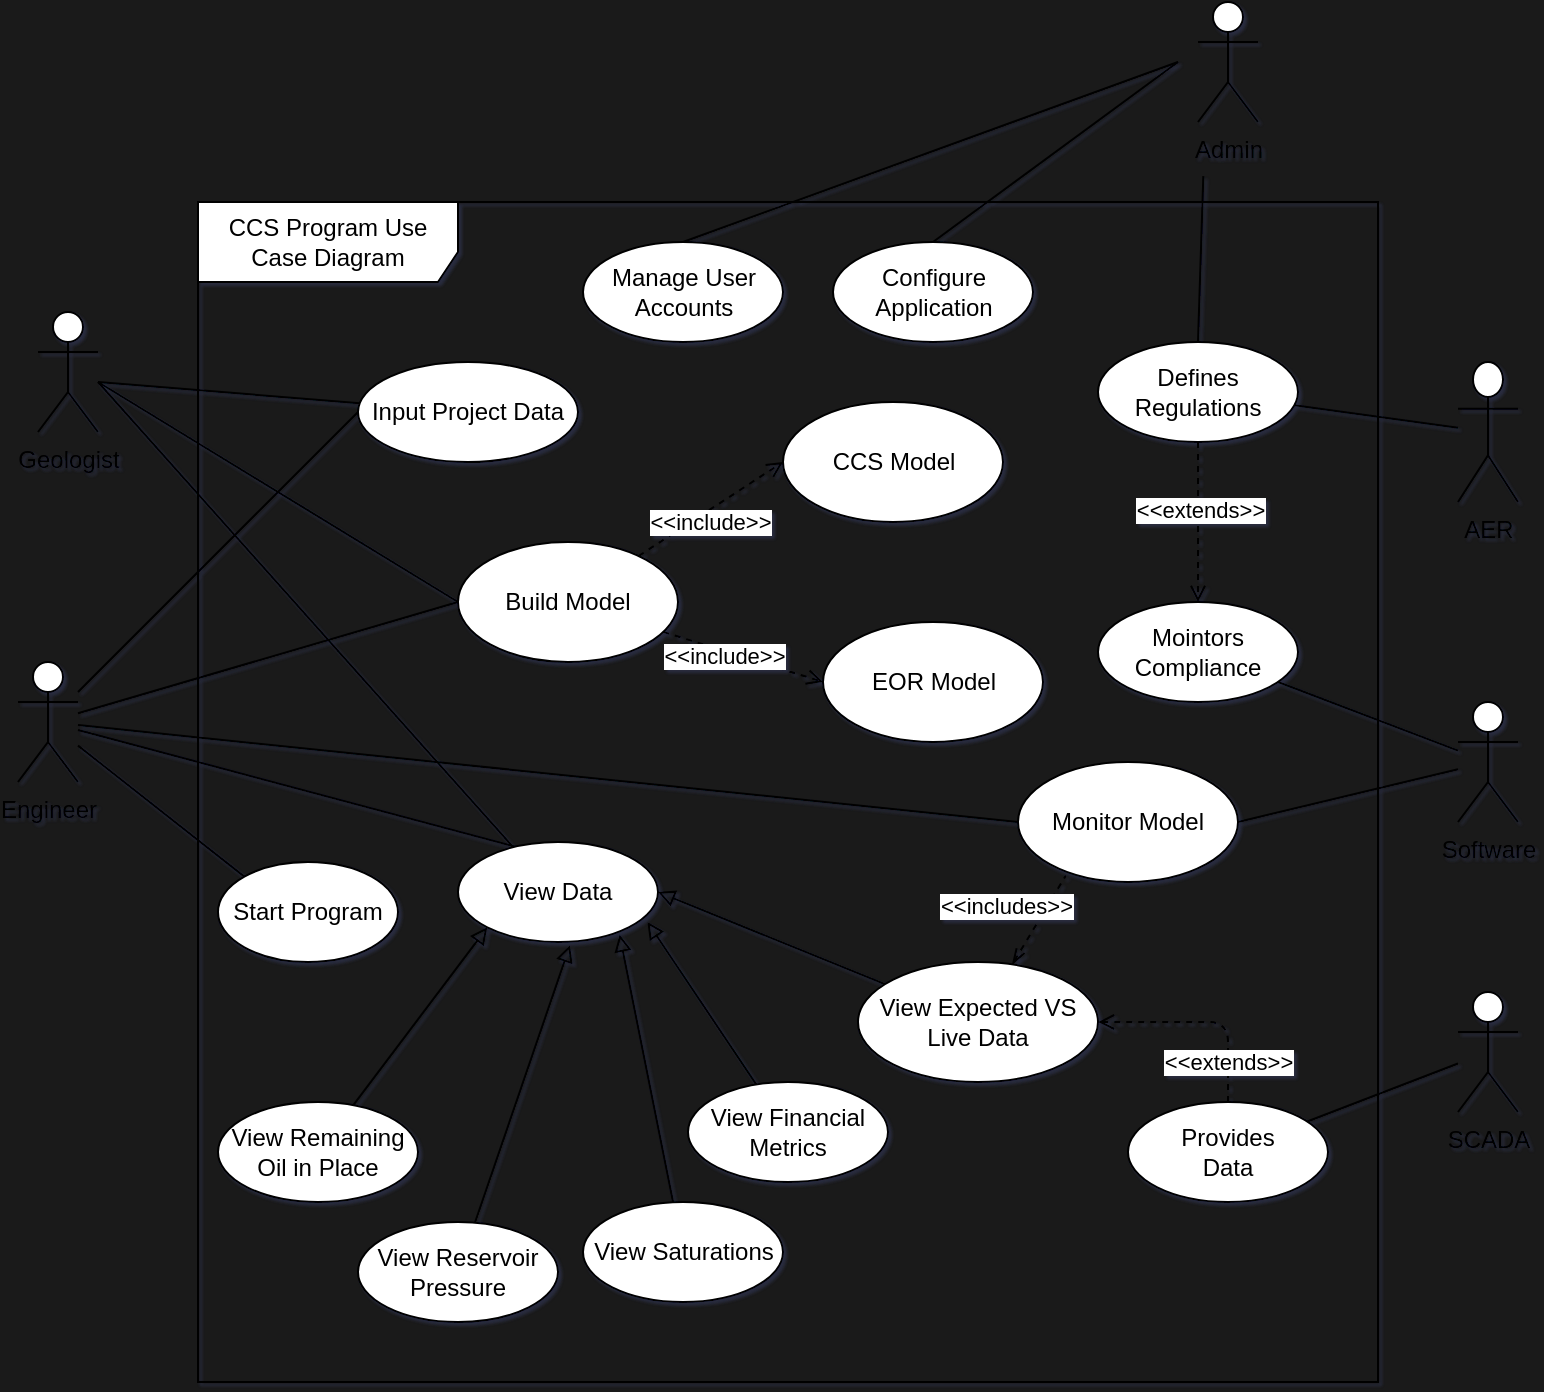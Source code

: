 <mxfile>
    <diagram id="eSHWEWZCARTa4uZcVGaq" name="Page-1">
        <mxGraphModel dx="892" dy="854" grid="1" gridSize="10" guides="1" tooltips="1" connect="1" arrows="1" fold="1" page="1" pageScale="1" pageWidth="850" pageHeight="1100" background="#1A1A1A" math="0" shadow="1">
            <root>
                <mxCell id="0"/>
                <mxCell id="1" parent="0"/>
                <mxCell id="101" value="CCS Program Use Case Diagram" style="shape=umlFrame;whiteSpace=wrap;html=1;width=130;height=40;" vertex="1" parent="1">
                    <mxGeometry x="140" y="120" width="590" height="590" as="geometry"/>
                </mxCell>
                <mxCell id="21" style="edgeStyle=none;html=1;entryX=0;entryY=0.5;entryDx=0;entryDy=0;endArrow=none;endFill=0;" parent="1" source="2" target="7" edge="1">
                    <mxGeometry relative="1" as="geometry">
                        <mxPoint x="-60" y="370" as="sourcePoint"/>
                        <mxPoint x="210" y="230" as="targetPoint"/>
                    </mxGeometry>
                </mxCell>
                <mxCell id="22" style="edgeStyle=none;html=1;entryX=0;entryY=0.5;entryDx=0;entryDy=0;endArrow=none;endFill=0;" parent="1" source="2" target="16" edge="1">
                    <mxGeometry relative="1" as="geometry"/>
                </mxCell>
                <mxCell id="23" style="edgeStyle=none;html=1;entryX=0.293;entryY=0.05;entryDx=0;entryDy=0;entryPerimeter=0;endArrow=none;endFill=0;" parent="1" source="2" target="26" edge="1">
                    <mxGeometry relative="1" as="geometry"/>
                </mxCell>
                <mxCell id="41" style="edgeStyle=none;html=1;entryX=0;entryY=0.5;entryDx=0;entryDy=0;endArrow=none;endFill=0;" parent="1" source="2" target="40" edge="1">
                    <mxGeometry relative="1" as="geometry">
                        <mxPoint x="250" y="410" as="targetPoint"/>
                    </mxGeometry>
                </mxCell>
                <mxCell id="109" style="edgeStyle=none;html=1;entryX=0;entryY=0;entryDx=0;entryDy=0;startArrow=none;startFill=0;endArrow=none;endFill=0;" edge="1" parent="1" source="2" target="108">
                    <mxGeometry relative="1" as="geometry"/>
                </mxCell>
                <mxCell id="2" value="Engineer" style="shape=umlActor;verticalLabelPosition=bottom;verticalAlign=top;html=1;outlineConnect=0;" parent="1" vertex="1">
                    <mxGeometry x="50" y="350" width="30" height="60" as="geometry"/>
                </mxCell>
                <mxCell id="38" style="edgeStyle=none;html=1;entryX=0.5;entryY=0;entryDx=0;entryDy=0;endArrow=none;endFill=0;" parent="1" target="13" edge="1">
                    <mxGeometry relative="1" as="geometry">
                        <mxPoint x="630" y="50" as="sourcePoint"/>
                    </mxGeometry>
                </mxCell>
                <mxCell id="39" style="edgeStyle=none;html=1;entryX=0.5;entryY=0;entryDx=0;entryDy=0;endArrow=none;endFill=0;" parent="1" target="14" edge="1">
                    <mxGeometry relative="1" as="geometry">
                        <mxPoint x="630" y="50" as="sourcePoint"/>
                    </mxGeometry>
                </mxCell>
                <mxCell id="59" style="edgeStyle=none;html=1;entryX=0.5;entryY=0;entryDx=0;entryDy=0;exitX=-0.005;exitY=0.123;exitDx=0;exitDy=0;exitPerimeter=0;endArrow=none;endFill=0;" parent="1" target="15" edge="1">
                    <mxGeometry relative="1" as="geometry">
                        <mxPoint x="642.67" y="107.05" as="sourcePoint"/>
                    </mxGeometry>
                </mxCell>
                <mxCell id="5" value="Admin" style="shape=umlActor;verticalLabelPosition=bottom;verticalAlign=top;html=1;outlineConnect=0;" parent="1" vertex="1">
                    <mxGeometry x="640" y="20" width="30" height="60" as="geometry"/>
                </mxCell>
                <mxCell id="44" style="edgeStyle=none;html=1;entryX=0;entryY=0.5;entryDx=0;entryDy=0;endArrow=none;endFill=0;" parent="1" target="16" edge="1">
                    <mxGeometry relative="1" as="geometry">
                        <mxPoint x="90" y="210" as="sourcePoint"/>
                    </mxGeometry>
                </mxCell>
                <mxCell id="45" style="edgeStyle=none;html=1;endArrow=none;endFill=0;" parent="1" target="7" edge="1">
                    <mxGeometry relative="1" as="geometry">
                        <mxPoint x="90" y="210" as="sourcePoint"/>
                    </mxGeometry>
                </mxCell>
                <mxCell id="46" style="edgeStyle=none;html=1;entryX=0.284;entryY=0.07;entryDx=0;entryDy=0;entryPerimeter=0;endArrow=none;endFill=0;" parent="1" target="26" edge="1">
                    <mxGeometry relative="1" as="geometry">
                        <mxPoint x="90" y="210" as="sourcePoint"/>
                    </mxGeometry>
                </mxCell>
                <mxCell id="6" value="Geologist" style="shape=umlActor;verticalLabelPosition=bottom;verticalAlign=top;html=1;outlineConnect=0;" parent="1" vertex="1">
                    <mxGeometry x="60" y="175" width="30" height="60" as="geometry"/>
                </mxCell>
                <mxCell id="7" value="Input Project Data" style="ellipse;whiteSpace=wrap;html=1;" parent="1" vertex="1">
                    <mxGeometry x="220" y="200" width="110" height="50" as="geometry"/>
                </mxCell>
                <mxCell id="96" style="edgeStyle=none;html=1;entryX=0.947;entryY=0.8;entryDx=0;entryDy=0;endArrow=block;endFill=0;entryPerimeter=0;" edge="1" parent="1" source="8" target="26">
                    <mxGeometry relative="1" as="geometry">
                        <mxPoint x="330" y="540" as="targetPoint"/>
                    </mxGeometry>
                </mxCell>
                <mxCell id="8" value="View Financial Metrics" style="ellipse;whiteSpace=wrap;html=1;" parent="1" vertex="1">
                    <mxGeometry x="385" y="560" width="100" height="50" as="geometry"/>
                </mxCell>
                <mxCell id="13" value="Manage User Accounts" style="ellipse;whiteSpace=wrap;html=1;" parent="1" vertex="1">
                    <mxGeometry x="332.5" y="140" width="100" height="50" as="geometry"/>
                </mxCell>
                <mxCell id="14" value="Configure Application" style="ellipse;whiteSpace=wrap;html=1;" parent="1" vertex="1">
                    <mxGeometry x="457.5" y="140" width="100" height="50" as="geometry"/>
                </mxCell>
                <mxCell id="56" style="edgeStyle=none;html=1;entryX=0.5;entryY=0;entryDx=0;entryDy=0;dashed=1;endArrow=open;endFill=0;" parent="1" source="15" target="53" edge="1">
                    <mxGeometry relative="1" as="geometry">
                        <mxPoint x="620" y="350.0" as="targetPoint"/>
                    </mxGeometry>
                </mxCell>
                <mxCell id="105" value="&amp;lt;&amp;lt;extends&amp;gt;&amp;gt;" style="edgeLabel;html=1;align=center;verticalAlign=middle;resizable=0;points=[];" vertex="1" connectable="0" parent="56">
                    <mxGeometry x="-0.158" y="1" relative="1" as="geometry">
                        <mxPoint as="offset"/>
                    </mxGeometry>
                </mxCell>
                <mxCell id="15" value="Defines Regulations" style="ellipse;whiteSpace=wrap;html=1;" parent="1" vertex="1">
                    <mxGeometry x="590" y="190" width="100" height="50" as="geometry"/>
                </mxCell>
                <mxCell id="19" style="edgeStyle=none;html=1;entryX=0;entryY=0.5;entryDx=0;entryDy=0;dashed=1;endArrow=open;endFill=0;" parent="1" source="16" target="18" edge="1">
                    <mxGeometry relative="1" as="geometry"/>
                </mxCell>
                <mxCell id="104" value="&amp;lt;&amp;lt;include&amp;gt;&amp;gt;" style="edgeLabel;html=1;align=center;verticalAlign=middle;resizable=0;points=[];" vertex="1" connectable="0" parent="19">
                    <mxGeometry x="-0.243" y="-1" relative="1" as="geometry">
                        <mxPoint y="1" as="offset"/>
                    </mxGeometry>
                </mxCell>
                <mxCell id="20" style="edgeStyle=none;html=1;entryX=0;entryY=0.5;entryDx=0;entryDy=0;endArrow=open;endFill=0;dashed=1;" parent="1" source="16" target="17" edge="1">
                    <mxGeometry relative="1" as="geometry"/>
                </mxCell>
                <mxCell id="103" value="&amp;lt;&amp;lt;include&amp;gt;&amp;gt;" style="edgeLabel;html=1;align=center;verticalAlign=middle;resizable=0;points=[];" vertex="1" connectable="0" parent="20">
                    <mxGeometry x="0.322" y="-1" relative="1" as="geometry">
                        <mxPoint x="-13" y="13" as="offset"/>
                    </mxGeometry>
                </mxCell>
                <mxCell id="16" value="Build Model" style="ellipse;whiteSpace=wrap;html=1;" parent="1" vertex="1">
                    <mxGeometry x="270" y="290" width="110" height="60" as="geometry"/>
                </mxCell>
                <mxCell id="17" value="CCS Model" style="ellipse;whiteSpace=wrap;html=1;" parent="1" vertex="1">
                    <mxGeometry x="432.5" y="220" width="110" height="60" as="geometry"/>
                </mxCell>
                <mxCell id="18" value="EOR Model" style="ellipse;whiteSpace=wrap;html=1;" parent="1" vertex="1">
                    <mxGeometry x="452.5" y="330" width="110" height="60" as="geometry"/>
                </mxCell>
                <mxCell id="26" value="View Data" style="ellipse;whiteSpace=wrap;html=1;" parent="1" vertex="1">
                    <mxGeometry x="270" y="440" width="100" height="50" as="geometry"/>
                </mxCell>
                <mxCell id="93" style="edgeStyle=none;html=1;endArrow=block;endFill=0;entryX=0.808;entryY=0.926;entryDx=0;entryDy=0;entryPerimeter=0;" edge="1" parent="1" source="29" target="26">
                    <mxGeometry relative="1" as="geometry">
                        <mxPoint x="300" y="500" as="targetPoint"/>
                    </mxGeometry>
                </mxCell>
                <mxCell id="29" value="View Saturations" style="ellipse;whiteSpace=wrap;html=1;" parent="1" vertex="1">
                    <mxGeometry x="332.5" y="620" width="100" height="50" as="geometry"/>
                </mxCell>
                <mxCell id="92" style="edgeStyle=none;html=1;endArrow=block;endFill=0;entryX=0.56;entryY=1.032;entryDx=0;entryDy=0;entryPerimeter=0;" edge="1" parent="1" source="30" target="26">
                    <mxGeometry relative="1" as="geometry">
                        <mxPoint x="250" y="510" as="targetPoint"/>
                    </mxGeometry>
                </mxCell>
                <mxCell id="30" value="View Reservoir Pressure" style="ellipse;whiteSpace=wrap;html=1;" parent="1" vertex="1">
                    <mxGeometry x="220" y="630" width="100" height="50" as="geometry"/>
                </mxCell>
                <mxCell id="89" style="edgeStyle=none;html=1;endArrow=block;endFill=0;entryX=0;entryY=1;entryDx=0;entryDy=0;" edge="1" parent="1" source="31" target="26">
                    <mxGeometry relative="1" as="geometry">
                        <mxPoint x="250" y="510" as="targetPoint"/>
                    </mxGeometry>
                </mxCell>
                <mxCell id="31" value="View Remaining Oil in Place" style="ellipse;whiteSpace=wrap;html=1;" parent="1" vertex="1">
                    <mxGeometry x="150" y="570" width="100" height="50" as="geometry"/>
                </mxCell>
                <mxCell id="40" value="Monitor Model" style="ellipse;whiteSpace=wrap;html=1;" parent="1" vertex="1">
                    <mxGeometry x="550" y="400" width="110" height="60" as="geometry"/>
                </mxCell>
                <mxCell id="57" value="" style="edgeStyle=none;html=1;endArrow=none;endFill=0;" parent="1" source="43" target="15" edge="1">
                    <mxGeometry relative="1" as="geometry"/>
                </mxCell>
                <mxCell id="43" value="AER" style="shape=umlActor;verticalLabelPosition=bottom;verticalAlign=top;html=1;outlineConnect=0;" parent="1" vertex="1">
                    <mxGeometry x="770" y="200" width="30" height="70" as="geometry"/>
                </mxCell>
                <mxCell id="54" style="edgeStyle=none;html=1;endArrow=none;endFill=0;" parent="1" source="49" edge="1">
                    <mxGeometry relative="1" as="geometry">
                        <mxPoint x="680" y="360" as="targetPoint"/>
                    </mxGeometry>
                </mxCell>
                <mxCell id="58" style="edgeStyle=none;html=1;entryX=1;entryY=0.5;entryDx=0;entryDy=0;endArrow=none;endFill=0;" parent="1" source="49" target="40" edge="1">
                    <mxGeometry relative="1" as="geometry">
                        <mxPoint x="730" y="460" as="targetPoint"/>
                    </mxGeometry>
                </mxCell>
                <mxCell id="49" value="Software" style="shape=umlActor;verticalLabelPosition=bottom;verticalAlign=top;html=1;outlineConnect=0;" parent="1" vertex="1">
                    <mxGeometry x="770" y="370" width="30" height="60" as="geometry"/>
                </mxCell>
                <mxCell id="53" value="Mointors&lt;br&gt;Compliance" style="ellipse;whiteSpace=wrap;html=1;" parent="1" vertex="1">
                    <mxGeometry x="590" y="320" width="100" height="50" as="geometry"/>
                </mxCell>
                <mxCell id="64" style="edgeStyle=none;html=1;entryX=0.217;entryY=0.947;entryDx=0;entryDy=0;entryPerimeter=0;dashed=1;endArrow=none;endFill=0;startArrow=openThin;startFill=0;" parent="1" source="62" target="40" edge="1">
                    <mxGeometry relative="1" as="geometry">
                        <mxPoint x="480" y="460" as="targetPoint"/>
                    </mxGeometry>
                </mxCell>
                <mxCell id="106" value="&amp;lt;&amp;lt;includes&amp;gt;&amp;gt;" style="edgeLabel;html=1;align=center;verticalAlign=middle;resizable=0;points=[];" vertex="1" connectable="0" parent="64">
                    <mxGeometry x="0.459" y="-2" relative="1" as="geometry">
                        <mxPoint x="-25" y="2" as="offset"/>
                    </mxGeometry>
                </mxCell>
                <mxCell id="97" style="edgeStyle=none;html=1;entryX=1;entryY=0.5;entryDx=0;entryDy=0;endArrow=block;endFill=0;" edge="1" parent="1" source="62" target="26">
                    <mxGeometry relative="1" as="geometry">
                        <mxPoint x="360" y="500" as="targetPoint"/>
                    </mxGeometry>
                </mxCell>
                <mxCell id="62" value="View Expected VS Live Data" style="ellipse;whiteSpace=wrap;html=1;" parent="1" vertex="1">
                    <mxGeometry x="470" y="500" width="120" height="60" as="geometry"/>
                </mxCell>
                <mxCell id="69" value="" style="edgeStyle=none;html=1;endArrow=none;endFill=0;" parent="1" source="67" target="68" edge="1">
                    <mxGeometry relative="1" as="geometry"/>
                </mxCell>
                <mxCell id="67" value="SCADA" style="shape=umlActor;verticalLabelPosition=bottom;verticalAlign=top;html=1;outlineConnect=0;" parent="1" vertex="1">
                    <mxGeometry x="770" y="515" width="30" height="60" as="geometry"/>
                </mxCell>
                <mxCell id="88" style="edgeStyle=none;html=1;endArrow=open;endFill=0;dashed=1;entryX=1;entryY=0.5;entryDx=0;entryDy=0;" parent="1" source="68" target="62" edge="1">
                    <mxGeometry relative="1" as="geometry">
                        <mxPoint x="600" y="480" as="targetPoint"/>
                        <Array as="points">
                            <mxPoint x="655" y="530"/>
                        </Array>
                    </mxGeometry>
                </mxCell>
                <mxCell id="107" value="&amp;lt;&amp;lt;extends&amp;gt;&amp;gt;" style="edgeLabel;html=1;align=center;verticalAlign=middle;resizable=0;points=[];" vertex="1" connectable="0" parent="88">
                    <mxGeometry x="0.349" y="-1" relative="1" as="geometry">
                        <mxPoint x="31" y="21" as="offset"/>
                    </mxGeometry>
                </mxCell>
                <mxCell id="68" value="Provides&lt;br&gt;Data" style="ellipse;whiteSpace=wrap;html=1;" parent="1" vertex="1">
                    <mxGeometry x="605" y="570" width="100" height="50" as="geometry"/>
                </mxCell>
                <mxCell id="108" value="Start Program" style="ellipse;whiteSpace=wrap;html=1;" vertex="1" parent="1">
                    <mxGeometry x="150" y="450" width="90" height="50" as="geometry"/>
                </mxCell>
            </root>
        </mxGraphModel>
    </diagram>
</mxfile>